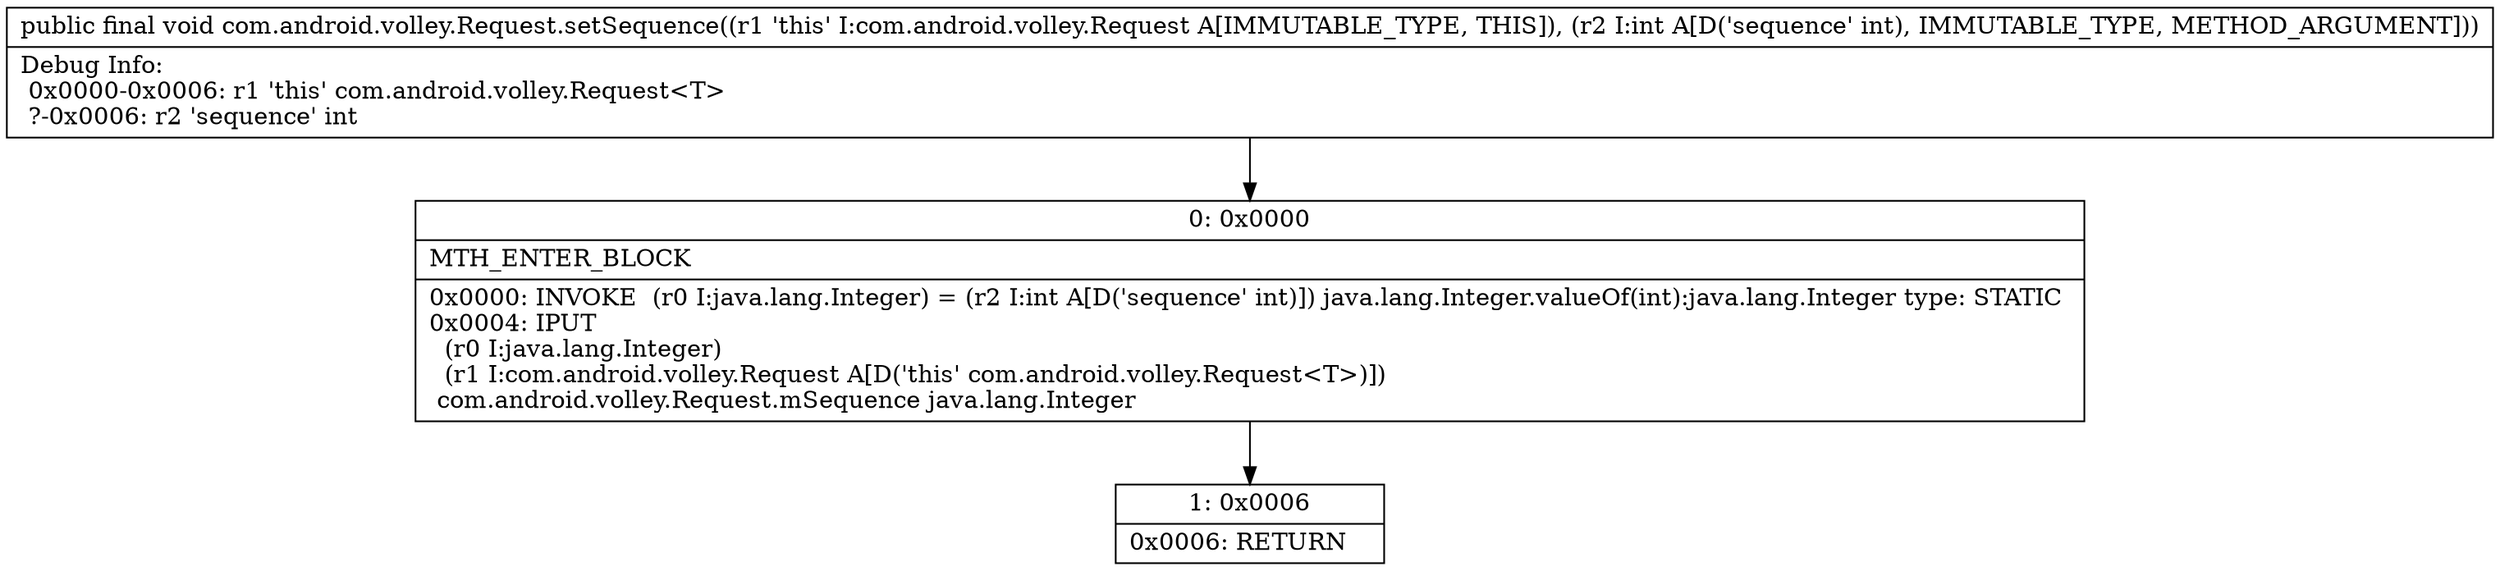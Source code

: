 digraph "CFG forcom.android.volley.Request.setSequence(I)V" {
Node_0 [shape=record,label="{0\:\ 0x0000|MTH_ENTER_BLOCK\l|0x0000: INVOKE  (r0 I:java.lang.Integer) = (r2 I:int A[D('sequence' int)]) java.lang.Integer.valueOf(int):java.lang.Integer type: STATIC \l0x0004: IPUT  \l  (r0 I:java.lang.Integer)\l  (r1 I:com.android.volley.Request A[D('this' com.android.volley.Request\<T\>)])\l com.android.volley.Request.mSequence java.lang.Integer \l}"];
Node_1 [shape=record,label="{1\:\ 0x0006|0x0006: RETURN   \l}"];
MethodNode[shape=record,label="{public final void com.android.volley.Request.setSequence((r1 'this' I:com.android.volley.Request A[IMMUTABLE_TYPE, THIS]), (r2 I:int A[D('sequence' int), IMMUTABLE_TYPE, METHOD_ARGUMENT]))  | Debug Info:\l  0x0000\-0x0006: r1 'this' com.android.volley.Request\<T\>\l  ?\-0x0006: r2 'sequence' int\l}"];
MethodNode -> Node_0;
Node_0 -> Node_1;
}

